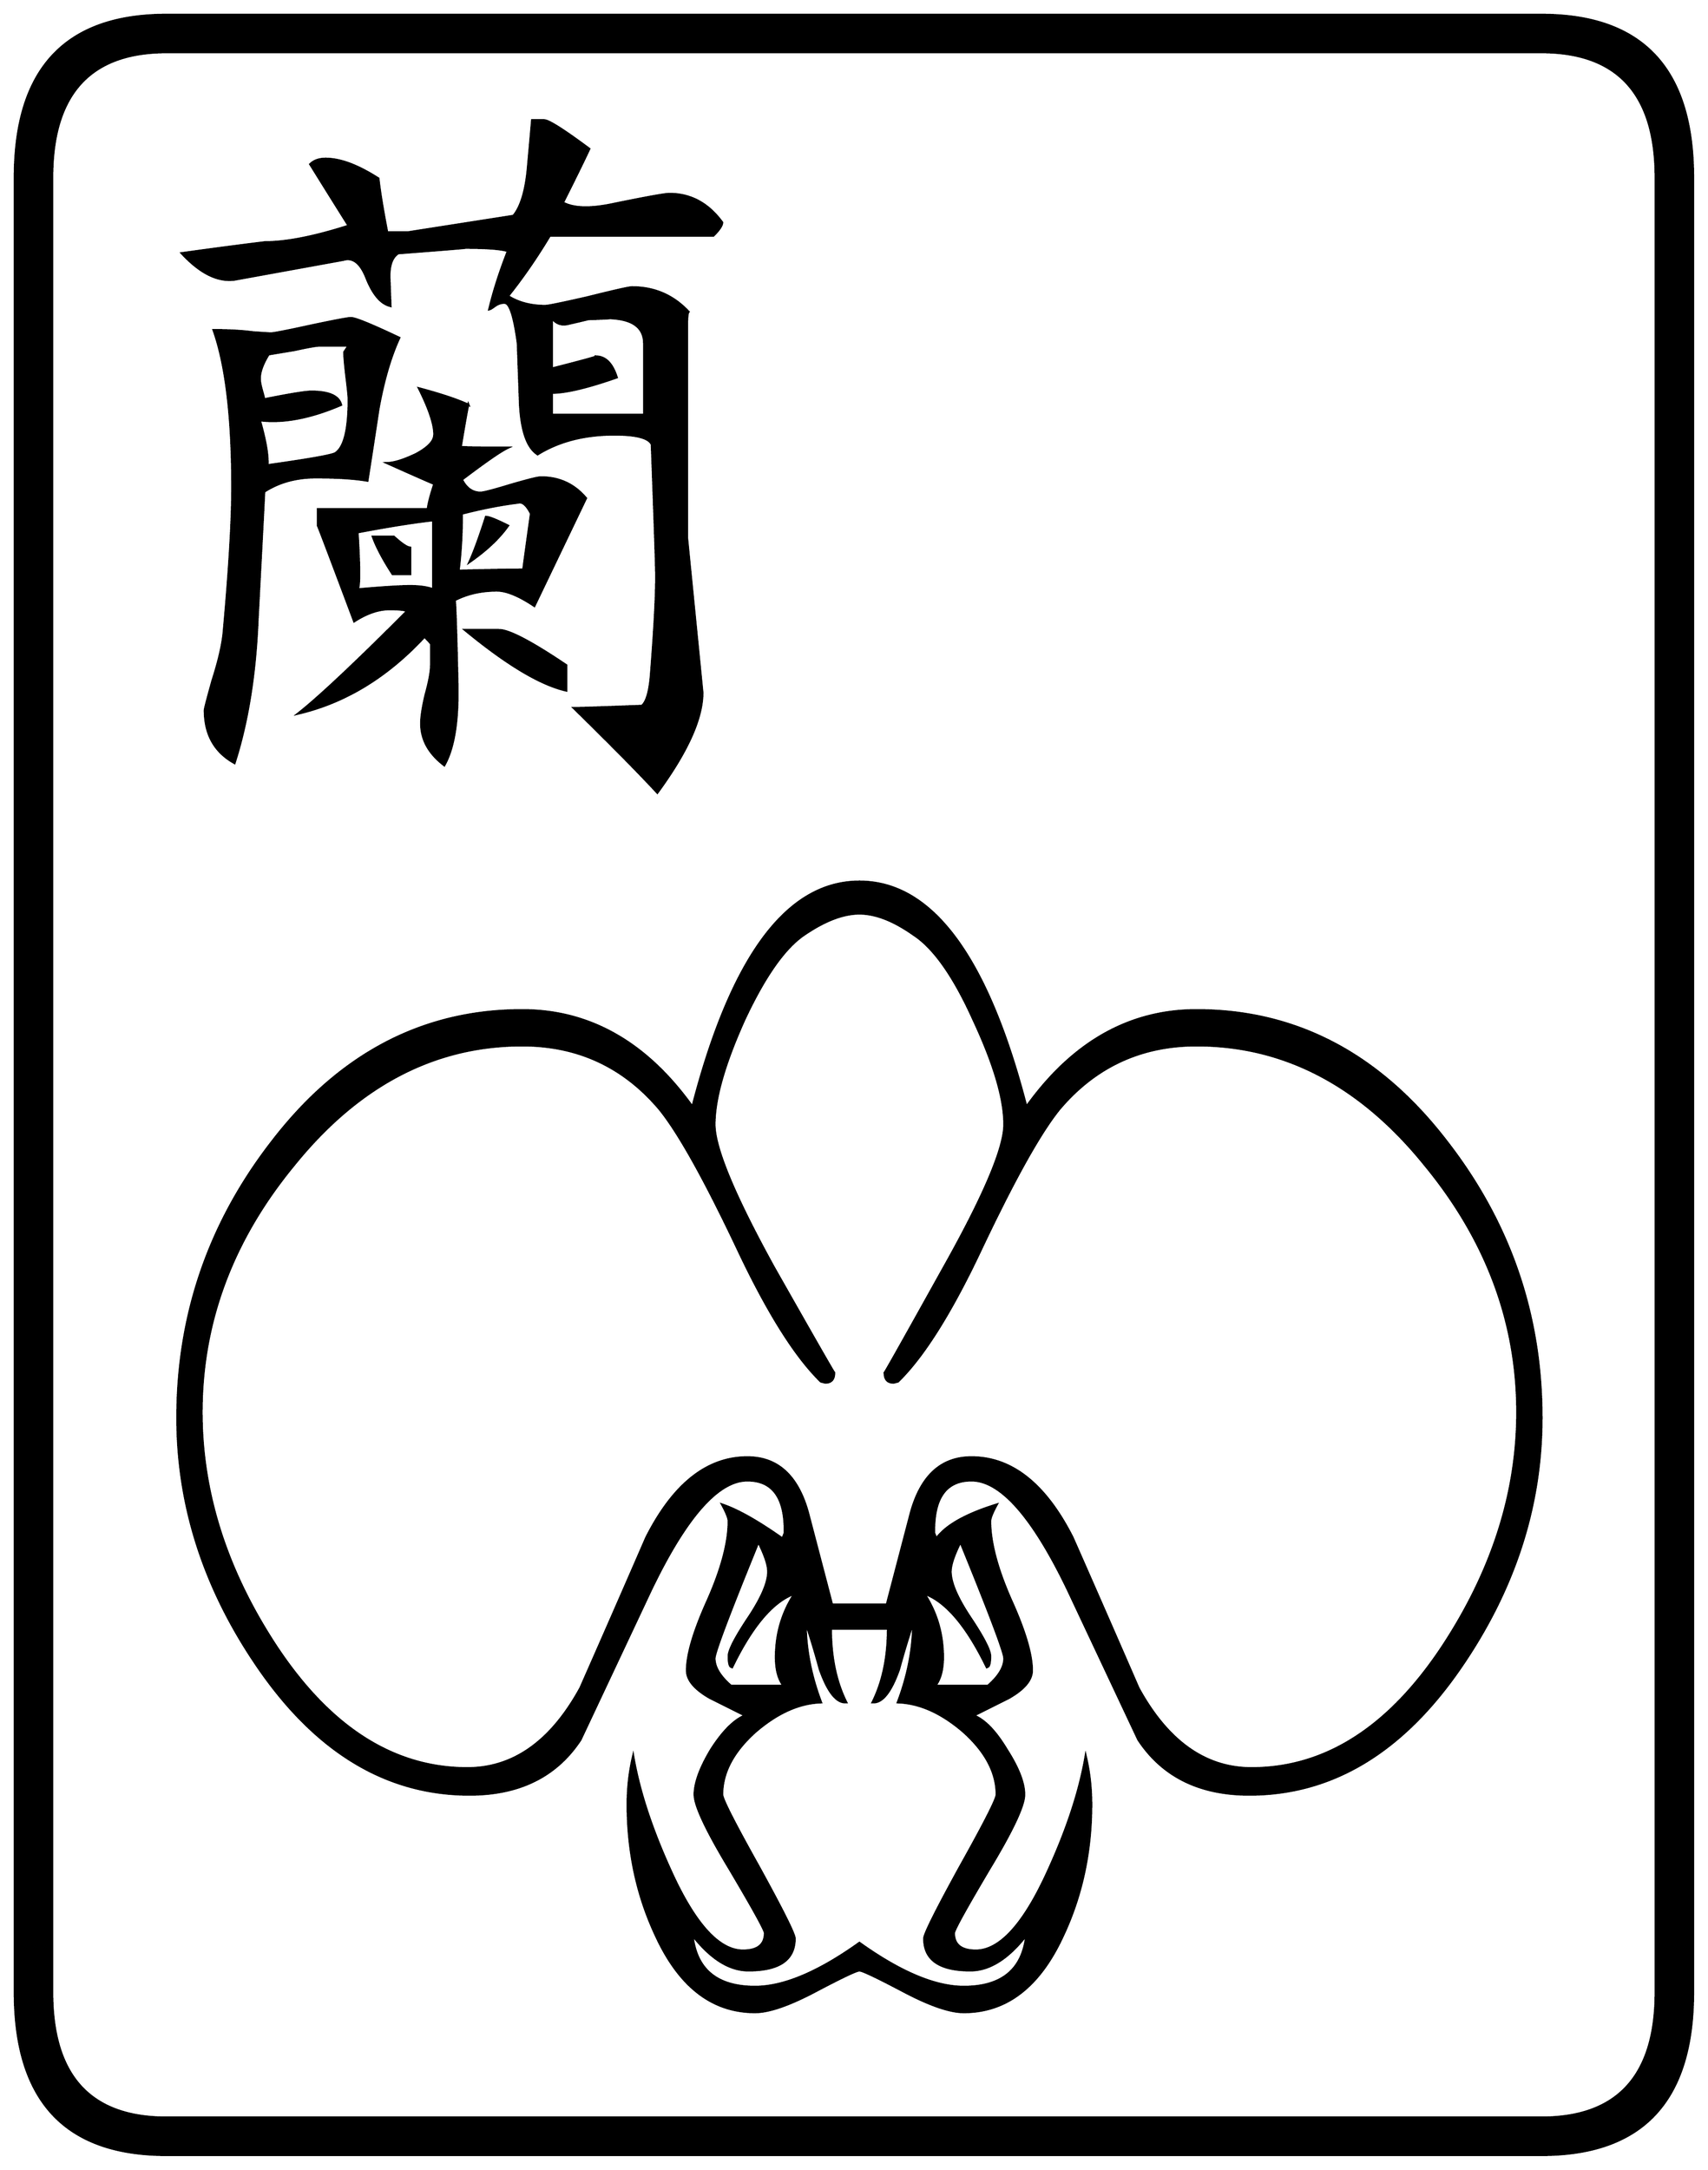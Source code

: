 


\begin{tikzpicture}[y=0.80pt, x=0.80pt, yscale=-1.0, xscale=1.0, inner sep=0pt, outer sep=0pt]
\begin{scope}[shift={(100.0,1706.0)},nonzero rule]
  \path[draw=.,fill=.,line width=1.600pt] (1578.0,244.0) .. controls
    (1578.0,342.667) and (1532.0,392.0) .. (1440.0,392.0) --
    (188.0,392.0) .. controls (96.0,392.0) and (50.0,342.667) ..
    (50.0,244.0) -- (50.0,-1408.0) .. controls (50.0,-1506.667)
    and (96.0,-1556.0) .. (188.0,-1556.0) -- (1440.0,-1556.0) ..
    controls (1532.0,-1556.0) and (1578.0,-1506.667) ..
    (1578.0,-1408.0) -- (1578.0,244.0) -- cycle(1544.0,244.0) --
    (1544.0,-1408.0) .. controls (1544.0,-1484.0) and
    (1509.333,-1522.0) .. (1440.0,-1522.0) -- (188.0,-1522.0) ..
    controls (118.667,-1522.0) and (84.0,-1484.0) ..
    (84.0,-1408.0) -- (84.0,244.0) .. controls (84.0,320.0) and
    (118.667,358.0) .. (188.0,358.0) -- (1440.0,358.0) .. controls
    (1509.333,358.0) and (1544.0,320.0) .. (1544.0,244.0) --
    cycle(694.0,-1367.0) .. controls (694.0,-1364.333) and
    (691.333,-1360.333) .. (686.0,-1355.0) -- (537.0,-1355.0) ..
    controls (525.0,-1335.0) and (512.333,-1316.667) ..
    (499.0,-1300.0) .. controls (508.333,-1294.0) and
    (519.667,-1291.0) .. (533.0,-1291.0) .. controls
    (535.667,-1291.0) and (548.667,-1293.667) .. (572.0,-1299.0) ..
    controls (596.0,-1305.0) and (609.333,-1308.0) ..
    (612.0,-1308.0) .. controls (632.667,-1308.0) and
    (650.0,-1300.333) .. (664.0,-1285.0) .. controls
    (662.667,-1287.0) and (662.0,-1282.667) .. (662.0,-1272.0) --
    (662.0,-1080.0) -- (676.0,-939.0) .. controls (676.0,-915.667)
    and (662.333,-885.333) .. (635.0,-848.0) .. controls
    (619.0,-865.333) and (593.667,-891.0) .. (559.0,-925.0) ..
    controls (565.0,-925.0) and (585.667,-925.667) .. (621.0,-927.0)
    .. controls (625.0,-930.333) and (627.667,-939.0) ..
    (629.0,-953.0) .. controls (632.333,-995.0) and
    (634.0,-1025.667) .. (634.0,-1045.0) .. controls
    (634.0,-1053.0) and (632.667,-1093.0) .. (630.0,-1165.0) ..
    controls (627.333,-1171.0) and (616.0,-1174.0) ..
    (596.0,-1174.0) .. controls (568.667,-1174.0) and
    (545.333,-1168.0) .. (526.0,-1156.0) .. controls
    (516.667,-1162.0) and (511.333,-1177.0) .. (510.0,-1201.0) ..
    controls (509.333,-1219.667) and (508.667,-1238.333) ..
    (508.0,-1257.0) .. controls (504.667,-1281.667) and
    (500.667,-1294.0) .. (496.0,-1294.0) .. controls
    (492.667,-1294.0) and (489.667,-1293.0) .. (487.0,-1291.0) ..
    controls (484.333,-1289.0) and (482.667,-1288.0) ..
    (482.0,-1288.0) .. controls (486.0,-1304.667) and
    (491.667,-1322.333) .. (499.0,-1341.0) .. controls
    (493.0,-1343.0) and (480.0,-1344.0) .. (460.0,-1344.0) ..
    controls (462.667,-1344.0) and (442.333,-1342.333) ..
    (399.0,-1339.0) .. controls (393.667,-1335.667) and
    (391.0,-1328.667) .. (391.0,-1318.0) .. controls
    (391.667,-1299.333) and (392.0,-1290.333) .. (392.0,-1291.0) ..
    controls (383.333,-1293.0) and (376.0,-1301.667) ..
    (370.0,-1317.0) .. controls (364.667,-1330.333) and
    (357.667,-1335.667) .. (349.0,-1333.0) -- (250.0,-1315.0) ..
    controls (234.667,-1313.0) and (218.667,-1321.0) ..
    (202.0,-1339.0) .. controls (230.667,-1343.0) and
    (256.0,-1346.333) .. (278.0,-1349.0) .. controls
    (297.333,-1349.0) and (322.667,-1354.0) .. (354.0,-1364.0) ..
    controls (346.0,-1376.667) and (334.333,-1395.333) ..
    (319.0,-1420.0) .. controls (322.333,-1423.333) and
    (327.0,-1425.0) .. (333.0,-1425.0) .. controls
    (346.333,-1425.0) and (362.333,-1419.0) .. (381.0,-1407.0) ..
    controls (382.333,-1395.0) and (385.0,-1378.667) ..
    (389.0,-1358.0) -- (408.0,-1358.0) .. controls
    (429.333,-1361.333) and (461.333,-1366.333) .. (504.0,-1373.0) ..
    controls (510.667,-1381.0) and (515.0,-1395.0) ..
    (517.0,-1415.0) .. controls (518.333,-1429.667) and
    (519.667,-1444.667) .. (521.0,-1460.0) -- (532.0,-1460.0) ..
    controls (536.0,-1460.0) and (549.667,-1451.333) ..
    (573.0,-1434.0) .. controls (569.0,-1425.333) and
    (561.0,-1409.0) .. (549.0,-1385.0) .. controls
    (559.0,-1379.667) and (574.667,-1379.333) .. (596.0,-1384.0) ..
    controls (625.333,-1390.0) and (642.0,-1393.0) ..
    (646.0,-1393.0) .. controls (665.333,-1393.0) and
    (681.333,-1384.333) .. (694.0,-1367.0) -- cycle(570.0,-1116.0)
    -- (523.0,-1018.0) .. controls (509.0,-1027.333) and
    (497.667,-1032.0) .. (489.0,-1032.0) .. controls
    (474.333,-1032.0) and (461.333,-1029.0) .. (450.0,-1023.0) ..
    controls (450.667,-1031.667) and (451.667,-1006.0) ..
    (453.0,-946.0) .. controls (453.667,-912.667) and (449.667,-888.333)
    .. (441.0,-873.0) .. controls (427.0,-883.667) and
    (420.0,-896.333) .. (420.0,-911.0) .. controls (420.0,-917.0)
    and (421.333,-925.667) .. (424.0,-937.0) .. controls
    (427.333,-949.0) and (429.0,-958.0) .. (429.0,-964.0) --
    (429.0,-983.0) .. controls (429.667,-983.0) and (427.667,-985.333)
    .. (423.0,-990.0) .. controls (389.0,-953.333) and
    (350.667,-930.0) .. (308.0,-920.0) .. controls (326.667,-934.667)
    and (359.667,-965.667) .. (407.0,-1013.0) .. controls
    (406.333,-1014.333) and (401.0,-1015.0) .. (391.0,-1015.0) ..
    controls (381.0,-1015.0) and (370.333,-1011.333) ..
    (359.0,-1004.0) .. controls (337.0,-1062.667) and
    (326.0,-1091.667) .. (326.0,-1091.0) -- (326.0,-1106.0) --
    (426.0,-1106.0) .. controls (426.667,-1111.333) and
    (428.667,-1119.0) .. (432.0,-1129.0) .. controls
    (422.667,-1133.0) and (408.333,-1139.333) .. (389.0,-1148.0) ..
    controls (395.0,-1148.0) and (403.667,-1150.667) ..
    (415.0,-1156.0) .. controls (426.333,-1162.0) and
    (432.0,-1168.0) .. (432.0,-1174.0) .. controls
    (432.0,-1183.333) and (427.333,-1197.333) .. (418.0,-1216.0) ..
    controls (438.0,-1210.667) and (453.0,-1205.667) ..
    (463.0,-1201.0) .. controls (463.0,-1203.667) and
    (460.667,-1191.0) .. (456.0,-1163.0) .. controls
    (453.333,-1162.333) and (467.667,-1162.0) .. (499.0,-1162.0) ..
    controls (493.0,-1159.333) and (479.0,-1149.667) ..
    (457.0,-1133.0) .. controls (461.0,-1125.0) and
    (466.667,-1121.0) .. (474.0,-1121.0) .. controls
    (476.667,-1121.0) and (485.667,-1123.333) .. (501.0,-1128.0) ..
    controls (517.0,-1132.667) and (526.333,-1135.0) ..
    (529.0,-1135.0) .. controls (545.667,-1135.0) and
    (559.333,-1128.667) .. (570.0,-1116.0) -- cycle(552.0,-941.0) ..
    controls (528.667,-946.333) and (498.0,-964.667) .. (460.0,-996.0)
    -- (490.0,-996.0) .. controls (498.667,-996.667) and
    (519.333,-986.0) .. (552.0,-964.0) -- (552.0,-941.0) --
    cycle(400.0,-1262.0) .. controls (392.0,-1244.667) and
    (385.667,-1223.0) .. (381.0,-1197.0) .. controls
    (377.667,-1175.0) and (374.333,-1153.333) .. (371.0,-1132.0) ..
    controls (359.667,-1134.0) and (344.0,-1135.0) ..
    (324.0,-1135.0) .. controls (306.0,-1135.0) and
    (290.333,-1130.667) .. (277.0,-1122.0) .. controls
    (277.0,-1120.667) and (275.0,-1082.0) .. (271.0,-1006.0) ..
    controls (269.0,-956.0) and (262.0,-912.333) .. (250.0,-875.0)
    .. controls (232.0,-885.0) and (223.0,-901.0) ..
    (223.0,-923.0) .. controls (223.0,-924.333) and (225.333,-933.333)
    .. (230.0,-950.0) .. controls (235.333,-966.667) and
    (238.667,-980.667) .. (240.0,-992.0) .. controls (245.333,-1050.667)
    and (248.0,-1095.333) .. (248.0,-1126.0) .. controls
    (248.0,-1189.333) and (242.333,-1237.0) .. (231.0,-1269.0) ..
    controls (245.0,-1269.0) and (257.0,-1268.333) ..
    (267.0,-1267.0) .. controls (277.0,-1266.333) and
    (282.333,-1266.0) .. (283.0,-1266.0) .. controls
    (285.667,-1266.0) and (297.667,-1268.333) .. (319.0,-1273.0) ..
    controls (341.0,-1277.667) and (353.333,-1280.0) ..
    (356.0,-1280.0) .. controls (360.0,-1280.0) and
    (374.667,-1274.0) .. (400.0,-1262.0) -- cycle(1440.0,-279.0)
    .. controls (1440.0,-199.667) and (1416.0,-124.667) ..
    (1368.0,-54.0) .. controls (1314.667,24.667) and (1250.0,64.0)
    .. (1174.0,64.0) .. controls (1128.667,64.0) and (1095.0,47.333)
    .. (1073.0,14.0) .. controls (1051.667,-31.333) and
    (1030.333,-76.667) .. (1009.0,-122.0) .. controls (977.0,-188.667)
    and (947.667,-222.0) .. (921.0,-222.0) .. controls
    (897.667,-222.0) and (886.333,-206.0) .. (887.0,-174.0) --
    (889.0,-169.0) .. controls (897.667,-181.0) and (916.0,-191.333)
    .. (944.0,-200.0) .. controls (940.0,-192.667) and
    (938.0,-187.667) .. (938.0,-185.0) .. controls (938.0,-165.667)
    and (944.333,-141.667) .. (957.0,-113.0) .. controls
    (969.667,-85.0) and (976.0,-63.667) .. (976.0,-49.0) .. controls
    (976.0,-40.333) and (969.0,-32.0) .. (955.0,-24.0) .. controls
    (944.333,-18.667) and (933.667,-13.333) .. (923.0,-8.0) .. controls
    (933.0,-4.0) and (943.0,6.333) .. (953.0,23.0) .. controls
    (963.667,39.667) and (969.0,53.333) .. (969.0,64.0) .. controls
    (969.0,74.0) and (958.333,96.667) .. (937.0,132.0) .. controls
    (915.667,168.0) and (905.0,187.333) .. (905.0,190.0) .. controls
    (905.0,200.667) and (911.667,206.0) .. (925.0,206.0) .. controls
    (947.0,206.0) and (969.0,181.667) .. (991.0,133.0) .. controls
    (1008.333,95.0) and (1019.667,60.333) .. (1025.0,29.0) .. controls
    (1028.333,43.0) and (1030.0,57.667) .. (1030.0,73.0) .. controls
    (1030.0,116.333) and (1021.333,156.333) .. (1004.0,193.0) ..
    controls (982.667,239.0) and (952.667,262.0) .. (914.0,262.0) ..
    controls (901.333,262.0) and (883.0,255.667) .. (859.0,243.0) ..
    controls (835.0,230.333) and (821.667,224.0) .. (819.0,224.0) ..
    controls (816.333,224.0) and (803.0,230.333) .. (779.0,243.0) ..
    controls (755.0,255.667) and (736.667,262.0) .. (724.0,262.0) ..
    controls (685.333,262.0) and (655.333,239.0) .. (634.0,193.0) ..
    controls (616.667,156.333) and (608.0,116.333) .. (608.0,73.0) ..
    controls (608.0,57.667) and (609.667,43.0) .. (613.0,29.0) ..
    controls (618.333,60.333) and (629.667,95.0) .. (647.0,133.0) ..
    controls (669.0,181.667) and (691.0,206.0) .. (713.0,206.0) ..
    controls (726.333,206.0) and (733.0,200.667) .. (733.0,190.0) ..
    controls (733.0,187.333) and (722.333,168.0) .. (701.0,132.0) ..
    controls (679.667,96.667) and (669.0,74.0) .. (669.0,64.0) ..
    controls (669.0,53.333) and (674.0,39.667) .. (684.0,23.0) ..
    controls (694.667,6.333) and (705.0,-4.0) .. (715.0,-8.0) ..
    controls (704.333,-13.333) and (693.667,-18.667) .. (683.0,-24.0) ..
    controls (669.0,-32.0) and (662.0,-40.333) .. (662.0,-49.0) ..
    controls (662.0,-63.667) and (668.333,-85.0) .. (681.0,-113.0)
    .. controls (693.667,-141.667) and (700.0,-165.667) ..
    (700.0,-185.0) .. controls (700.0,-187.667) and (698.0,-192.667)
    .. (694.0,-200.0) .. controls (708.0,-195.333) and
    (726.333,-185.0) .. (749.0,-169.0) -- (751.0,-174.0) ..
    controls (751.667,-206.0) and (740.333,-222.0) .. (717.0,-222.0)
    .. controls (690.333,-222.0) and (661.0,-188.667) ..
    (629.0,-122.0) .. controls (607.667,-76.667) and (586.333,-31.333)
    .. (565.0,14.0) .. controls (543.0,47.333) and (509.333,64.0) ..
    (464.0,64.0) .. controls (388.0,64.0) and (323.333,24.667) ..
    (270.0,-54.0) .. controls (222.0,-124.667) and (198.0,-199.667)
    .. (198.0,-279.0) .. controls (198.0,-372.333) and
    (226.667,-456.0) .. (284.0,-530.0) .. controls (345.333,-610.0)
    and (421.333,-650.0) .. (512.0,-650.0) .. controls
    (573.333,-650.0) and (625.0,-620.667) .. (667.0,-562.0) ..
    controls (702.333,-698.667) and (753.0,-767.0) .. (819.0,-767.0)
    .. controls (885.0,-767.0) and (935.667,-698.667) ..
    (971.0,-562.0) .. controls (1013.0,-620.667) and
    (1064.667,-650.0) .. (1126.0,-650.0) .. controls
    (1216.667,-650.0) and (1292.667,-610.0) .. (1354.0,-530.0) ..
    controls (1411.333,-456.0) and (1440.0,-372.333) ..
    (1440.0,-279.0) -- cycle(623.0,-1192.0) -- (623.0,-1257.0)
    .. controls (623.0,-1272.333) and (611.333,-1280.0) ..
    (588.0,-1280.0) .. controls (596.0,-1280.0) and
    (590.667,-1279.667) .. (572.0,-1279.0) .. controls
    (566.667,-1277.667) and (561.0,-1276.333) .. (555.0,-1275.0) ..
    controls (548.333,-1273.0) and (543.0,-1274.667) ..
    (539.0,-1280.0) -- (539.0,-1234.0) .. controls
    (567.667,-1241.333) and (581.0,-1245.0) .. (579.0,-1245.0) ..
    controls (587.667,-1245.0) and (594.0,-1238.667) ..
    (598.0,-1226.0) .. controls (571.333,-1216.667) and
    (551.667,-1212.0) .. (539.0,-1212.0) -- (539.0,-1192.0) --
    (623.0,-1192.0) -- cycle(520.0,-1102.0) .. controls
    (516.0,-1110.0) and (512.0,-1113.333) .. (508.0,-1112.0) ..
    controls (492.0,-1110.0) and (475.0,-1106.667) ..
    (457.0,-1102.0) .. controls (457.0,-1083.333) and
    (456.0,-1066.0) .. (454.0,-1050.0) .. controls
    (480.667,-1050.667) and (500.333,-1051.0) .. (513.0,-1051.0) ..
    controls (513.0,-1051.667) and (515.333,-1068.667) ..
    (520.0,-1102.0) -- cycle(354.0,-1206.0) .. controls
    (354.0,-1208.667) and (353.333,-1215.333) .. (352.0,-1226.0) ..
    controls (350.667,-1237.333) and (350.0,-1245.0) ..
    (350.0,-1249.0) -- (354.0,-1255.0) -- (328.0,-1255.0) ..
    controls (324.667,-1255.0) and (317.0,-1253.667) ..
    (305.0,-1251.0) .. controls (293.0,-1249.0) and
    (285.0,-1247.667) .. (281.0,-1247.0) .. controls
    (275.667,-1238.333) and (273.0,-1231.0) .. (273.0,-1225.0) ..
    controls (273.0,-1222.333) and (273.667,-1218.667) ..
    (275.0,-1214.0) .. controls (276.333,-1209.333) and
    (277.0,-1206.667) .. (277.0,-1206.0) .. controls
    (300.333,-1210.667) and (314.667,-1213.0) .. (320.0,-1213.0) ..
    controls (336.0,-1213.0) and (345.0,-1209.0) ..
    (347.0,-1201.0) .. controls (319.0,-1189.0) and
    (294.333,-1184.333) .. (273.0,-1187.0) .. controls
    (278.333,-1168.333) and (280.667,-1154.667) .. (280.0,-1146.0) ..
    controls (318.0,-1151.333) and (338.667,-1155.0) ..
    (342.0,-1157.0) .. controls (350.0,-1162.333) and
    (354.0,-1178.667) .. (354.0,-1206.0) -- cycle(431.0,-1033.0)
    -- (431.0,-1096.0) .. controls (413.0,-1094.0) and
    (390.0,-1090.333) .. (362.0,-1085.0) .. controls
    (364.0,-1052.333) and (364.0,-1035.0) .. (362.0,-1033.0) ..
    controls (384.667,-1035.0) and (400.667,-1036.0) ..
    (410.0,-1036.0) .. controls (418.667,-1036.0) and
    (425.667,-1035.0) .. (431.0,-1033.0) -- cycle(1418.0,-284.0)
    .. controls (1418.0,-366.0) and (1390.0,-441.0) ..
    (1334.0,-509.0) .. controls (1275.333,-581.667) and
    (1206.0,-618.0) .. (1126.0,-618.0) .. controls
    (1075.333,-618.0) and (1033.667,-598.667) .. (1001.0,-560.0) ..
    controls (983.667,-538.667) and (960.0,-496.333) .. (930.0,-433.0)
    .. controls (902.667,-375.0) and (877.333,-334.667) ..
    (854.0,-312.0) -- (850.0,-311.0) .. controls (844.667,-311.0)
    and (842.0,-314.0) .. (842.0,-320.0) .. controls
    (842.0,-319.333) and (860.0,-351.333) .. (896.0,-416.0) ..
    controls (932.667,-481.333) and (951.0,-524.667) .. (951.0,-546.0)
    .. controls (951.0,-569.333) and (941.667,-601.0) ..
    (923.0,-641.0) .. controls (905.0,-681.0) and (886.667,-707.0)
    .. (868.0,-719.0) .. controls (850.0,-731.667) and
    (833.667,-738.0) .. (819.0,-738.0) .. controls (804.333,-738.0)
    and (787.667,-731.667) .. (769.0,-719.0) .. controls
    (751.0,-707.0) and (732.667,-681.0) .. (714.0,-641.0) ..
    controls (696.0,-601.0) and (687.0,-569.333) .. (687.0,-546.0)
    .. controls (687.0,-524.667) and (705.0,-481.333) ..
    (741.0,-416.0) .. controls (777.667,-351.333) and (796.0,-319.333)
    .. (796.0,-320.0) .. controls (796.0,-314.0) and
    (793.333,-311.0) .. (788.0,-311.0) -- (784.0,-312.0) ..
    controls (760.667,-334.667) and (735.333,-375.0) .. (708.0,-433.0)
    .. controls (678.0,-496.333) and (654.333,-538.667) ..
    (637.0,-560.0) .. controls (604.333,-598.667) and (562.667,-618.0)
    .. (512.0,-618.0) .. controls (432.0,-618.0) and
    (362.667,-581.667) .. (304.0,-509.0) .. controls (248.0,-441.0)
    and (220.0,-366.0) .. (220.0,-284.0) .. controls
    (220.0,-212.0) and (242.0,-142.0) .. (286.0,-74.0) ..
    controls (335.333,2.0) and (394.0,40.0) .. (462.0,40.0) ..
    controls (504.0,40.0) and (538.333,15.667) .. (565.0,-33.0) ..
    controls (585.0,-78.333) and (605.0,-124.0) .. (625.0,-170.0)
    .. controls (649.667,-218.667) and (680.333,-243.0) ..
    (717.0,-243.0) .. controls (744.333,-243.0) and (762.667,-226.333)
    .. (772.0,-193.0) .. controls (786.667,-137.0) and
    (794.0,-109.0) .. (794.0,-109.0) -- (844.0,-109.0) ..
    controls (844.0,-109.0) and (851.333,-137.0) .. (866.0,-193.0)
    .. controls (875.333,-226.333) and (893.667,-243.0) ..
    (921.0,-243.0) .. controls (957.667,-243.0) and (988.333,-218.667)
    .. (1013.0,-170.0) .. controls (1033.0,-124.667) and
    (1053.0,-79.0) .. (1073.0,-33.0) .. controls (1099.667,15.667)
    and (1134.0,40.0) .. (1176.0,40.0) .. controls (1244.0,40.0)
    and (1302.667,2.0) .. (1352.0,-74.0) .. controls
    (1396.0,-142.0) and (1418.0,-212.0) .. (1418.0,-284.0) --
    cycle(951.0,-60.0) .. controls (951.0,-65.333) and
    (937.667,-100.667) .. (911.0,-166.0) .. controls (905.0,-154.0)
    and (902.0,-145.0) .. (902.0,-139.0) .. controls
    (902.0,-129.0) and (908.0,-115.0) .. (920.0,-97.0) ..
    controls (932.0,-79.0) and (938.0,-67.333) .. (938.0,-62.0) ..
    controls (938.0,-55.333) and (937.0,-52.0) .. (935.0,-52.0) --
    (932.0,-58.0) .. controls (914.667,-92.0) and (896.667,-112.333)
    .. (878.0,-119.0) .. controls (889.333,-101.667) and
    (895.0,-82.333) .. (895.0,-61.0) .. controls (895.0,-49.667) and
    (892.667,-41.0) .. (888.0,-35.0) -- (936.0,-35.0) .. controls
    (946.0,-43.667) and (951.0,-52.0) .. (951.0,-60.0) --
    cycle(760.0,-119.0) .. controls (741.333,-112.333) and
    (723.333,-92.0) .. (706.0,-58.0) -- (703.0,-52.0) .. controls
    (701.0,-52.0) and (700.0,-55.333) .. (700.0,-62.0) .. controls
    (700.0,-67.333) and (706.0,-79.0) .. (718.0,-97.0) .. controls
    (730.0,-115.0) and (736.0,-129.0) .. (736.0,-139.0) ..
    controls (736.0,-145.0) and (733.0,-154.0) .. (727.0,-166.0)
    .. controls (700.333,-100.667) and (687.0,-65.333) ..
    (687.0,-60.0) .. controls (687.0,-52.0) and (692.0,-43.667) ..
    (702.0,-35.0) -- (750.0,-35.0) .. controls (745.333,-41.0) and
    (743.0,-49.667) .. (743.0,-61.0) .. controls (743.0,-82.333) and
    (748.667,-101.667) .. (760.0,-119.0) -- cycle(971.0,192.0) ..
    controls (954.333,213.333) and (937.333,224.0) .. (920.0,224.0) ..
    controls (892.0,224.0) and (878.0,214.333) .. (878.0,195.0) ..
    controls (878.0,191.0) and (889.0,169.0) .. (911.0,129.0) ..
    controls (933.0,89.667) and (944.0,68.0) .. (944.0,64.0) ..
    controls (944.0,44.0) and (934.0,25.0) .. (914.0,7.0) ..
    controls (894.0,-10.333) and (874.0,-19.333) .. (854.0,-20.0) ..
    controls (863.333,-44.667) and (868.0,-69.0) .. (868.0,-93.0) ..
    controls (863.333,-79.0) and (859.0,-64.667) .. (855.0,-50.0) ..
    controls (847.667,-29.333) and (839.667,-19.333) .. (831.0,-20.0) ..
    controls (840.333,-38.667) and (845.0,-61.0) .. (845.0,-87.0) --
    (793.0,-87.0) .. controls (793.0,-61.0) and (797.667,-38.667) ..
    (807.0,-20.0) .. controls (798.333,-19.333) and (790.333,-29.333) ..
    (783.0,-50.0) .. controls (779.0,-64.667) and (774.667,-79.0) ..
    (770.0,-93.0) .. controls (770.0,-69.0) and (774.667,-44.667) ..
    (784.0,-20.0) .. controls (764.0,-19.333) and (744.0,-10.333) ..
    (724.0,7.0) .. controls (704.0,25.0) and (694.0,44.0) ..
    (694.0,64.0) .. controls (694.0,68.0) and (705.0,89.667) ..
    (727.0,129.0) .. controls (749.0,169.0) and (760.0,191.0) ..
    (760.0,195.0) .. controls (760.0,214.333) and (746.0,224.0) ..
    (718.0,224.0) .. controls (700.667,224.0) and (683.667,213.333) ..
    (667.0,192.0) .. controls (670.333,223.333) and (689.333,239.0) ..
    (724.0,239.0) .. controls (750.0,239.0) and (781.667,225.667) ..
    (819.0,199.0) .. controls (856.333,225.667) and (888.0,239.0) ..
    (914.0,239.0) .. controls (948.667,239.0) and (967.667,223.333) ..
    (971.0,192.0) -- cycle(499.0,-1091.0) .. controls
    (491.0,-1079.667) and (479.333,-1068.667) .. (464.0,-1058.0) ..
    controls (468.0,-1066.667) and (473.0,-1080.333) ..
    (479.0,-1099.0) .. controls (481.667,-1099.0) and
    (488.333,-1096.333) .. (499.0,-1091.0) -- cycle(410.0,-1047.0)
    -- (394.0,-1047.0) .. controls (385.333,-1060.333) and
    (379.333,-1071.667) .. (376.0,-1081.0) -- (395.0,-1081.0) ..
    controls (402.333,-1074.333) and (407.333,-1071.0) ..
    (410.0,-1071.0) -- (410.0,-1047.0) -- cycle;
\end{scope}

\end{tikzpicture}

